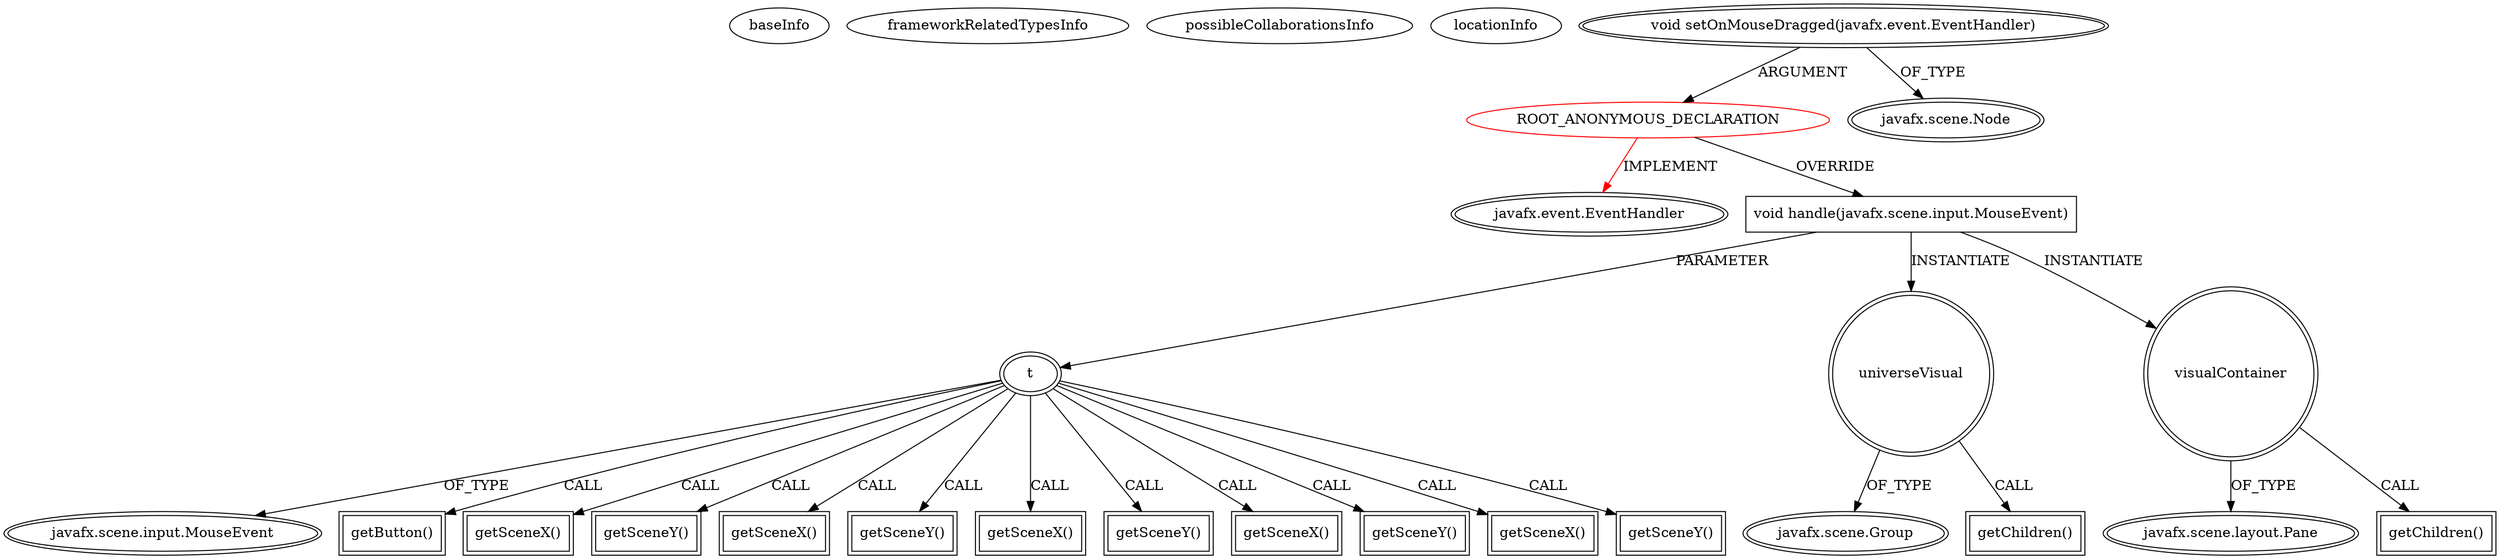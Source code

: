 digraph {
baseInfo[graphId=3692,category="extension_graph",isAnonymous=true,possibleRelation=false]
frameworkRelatedTypesInfo[0="javafx.event.EventHandler"]
possibleCollaborationsInfo[]
locationInfo[projectName="mrempala-sp",filePath="/mrempala-sp/sp-master/src/application/VcPtVisualSchematicView.java",contextSignature="void drawUniverseVisual()",graphId="3692"]
0[label="ROOT_ANONYMOUS_DECLARATION",vertexType="ROOT_ANONYMOUS_DECLARATION",isFrameworkType=false,color=red]
1[label="javafx.event.EventHandler",vertexType="FRAMEWORK_INTERFACE_TYPE",isFrameworkType=true,peripheries=2]
2[label="void setOnMouseDragged(javafx.event.EventHandler)",vertexType="OUTSIDE_CALL",isFrameworkType=true,peripheries=2]
3[label="javafx.scene.Node",vertexType="FRAMEWORK_CLASS_TYPE",isFrameworkType=true,peripheries=2]
4[label="void handle(javafx.scene.input.MouseEvent)",vertexType="OVERRIDING_METHOD_DECLARATION",isFrameworkType=false,shape=box]
5[label="t",vertexType="PARAMETER_DECLARATION",isFrameworkType=true,peripheries=2]
6[label="javafx.scene.input.MouseEvent",vertexType="FRAMEWORK_CLASS_TYPE",isFrameworkType=true,peripheries=2]
8[label="getButton()",vertexType="INSIDE_CALL",isFrameworkType=true,peripheries=2,shape=box]
10[label="getSceneX()",vertexType="INSIDE_CALL",isFrameworkType=true,peripheries=2,shape=box]
12[label="getSceneY()",vertexType="INSIDE_CALL",isFrameworkType=true,peripheries=2,shape=box]
14[label="getSceneX()",vertexType="INSIDE_CALL",isFrameworkType=true,peripheries=2,shape=box]
16[label="getSceneY()",vertexType="INSIDE_CALL",isFrameworkType=true,peripheries=2,shape=box]
18[label="getSceneX()",vertexType="INSIDE_CALL",isFrameworkType=true,peripheries=2,shape=box]
20[label="getSceneY()",vertexType="INSIDE_CALL",isFrameworkType=true,peripheries=2,shape=box]
21[label="universeVisual",vertexType="VARIABLE_EXPRESION",isFrameworkType=true,peripheries=2,shape=circle]
23[label="javafx.scene.Group",vertexType="FRAMEWORK_CLASS_TYPE",isFrameworkType=true,peripheries=2]
22[label="getChildren()",vertexType="INSIDE_CALL",isFrameworkType=true,peripheries=2,shape=box]
24[label="visualContainer",vertexType="VARIABLE_EXPRESION",isFrameworkType=true,peripheries=2,shape=circle]
26[label="javafx.scene.layout.Pane",vertexType="FRAMEWORK_CLASS_TYPE",isFrameworkType=true,peripheries=2]
25[label="getChildren()",vertexType="INSIDE_CALL",isFrameworkType=true,peripheries=2,shape=box]
28[label="getSceneX()",vertexType="INSIDE_CALL",isFrameworkType=true,peripheries=2,shape=box]
30[label="getSceneY()",vertexType="INSIDE_CALL",isFrameworkType=true,peripheries=2,shape=box]
32[label="getSceneX()",vertexType="INSIDE_CALL",isFrameworkType=true,peripheries=2,shape=box]
34[label="getSceneY()",vertexType="INSIDE_CALL",isFrameworkType=true,peripheries=2,shape=box]
0->1[label="IMPLEMENT",color=red]
2->0[label="ARGUMENT"]
2->3[label="OF_TYPE"]
0->4[label="OVERRIDE"]
5->6[label="OF_TYPE"]
4->5[label="PARAMETER"]
5->8[label="CALL"]
5->10[label="CALL"]
5->12[label="CALL"]
5->14[label="CALL"]
5->16[label="CALL"]
5->18[label="CALL"]
5->20[label="CALL"]
4->21[label="INSTANTIATE"]
21->23[label="OF_TYPE"]
21->22[label="CALL"]
4->24[label="INSTANTIATE"]
24->26[label="OF_TYPE"]
24->25[label="CALL"]
5->28[label="CALL"]
5->30[label="CALL"]
5->32[label="CALL"]
5->34[label="CALL"]
}
